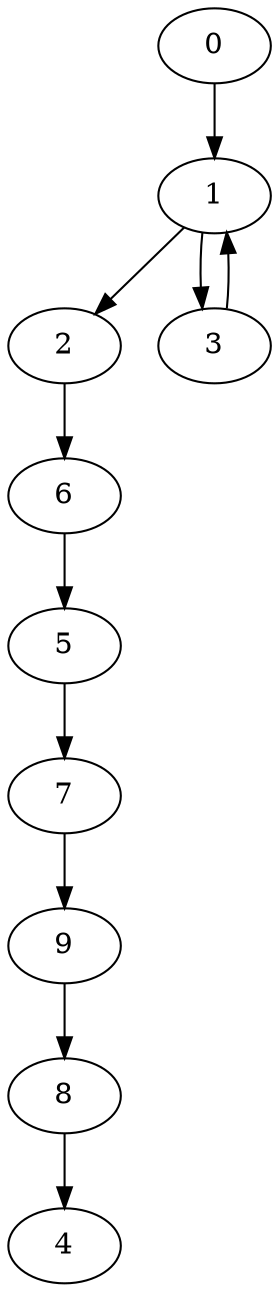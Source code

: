 digraph ProducerConsumerSystem {
  0 [initial="true", intval="buffer=0,produced=0,consumed=0", labels="ready,capacity_0", vloc="<Idle,Idle,Empty>", zone="(pt==0 && ct==0 && pt==ct)"]
  1 [intval="buffer=1,produced=0,consumed=0", labels="ready,capacity_1_2", vloc="<Idle,Idle,Partial>", zone="(0<=pt<=4 && 0<=ct<=4 && pt==ct)"]
  2 [intval="buffer=2,produced=0,consumed=0", labels="ready,capacity_1_2", vloc="<Idle,Idle,Partial>", zone="(0<=pt<=4 && 0<=ct<=4 && pt==ct)"]
  3 [intval="buffer=2,produced=0,consumed=0", labels="ready,capacity_3", vloc="<Idle,Idle,Full>", zone="(0<=pt<=4 && 0<=ct<=4 && pt==ct)"]
  4 [intval="buffer=2,produced=1,consumed=1", labels="ready,capacity_3", vloc="<Idle,Idle,Full>", zone="(2<=pt<=3 && 2<=ct<=4 && -2<=pt-ct<=0)"]
  5 [intval="buffer=1,produced=0,consumed=0", labels="ready,busy,capacity_1_2", vloc="<Idle,Processing,Partial>", zone="(1<=pt<=5 && 0<=ct<=2 && 1<=pt-ct<=4)"]
  6 [intval="buffer=2,produced=0,consumed=0", labels="ready,busy,capacity_1_2", vloc="<Idle,Processing,Partial>", zone="(1<=pt<=4 && ct==0 && 1<=pt-ct<=4)"]
  7 [intval="buffer=2,produced=0,consumed=0", labels="ready,busy,capacity_3", vloc="<Idle,Processing,Full>", zone="(1<=pt<=5 && 0<=ct<=2 && 1<=pt-ct<=4)"]
  8 [intval="buffer=2,produced=0,consumed=1", labels="ready,busy,capacity_3", vloc="<Working,Idle,Full>", zone="(0<=pt<=2 && 1<=ct<=2 && -2<=pt-ct<=0)"]
  9 [intval="buffer=2,produced=0,consumed=0", labels="busy,capacity_3", vloc="<Working,Processing,Full>", zone="(pt==0 && 0<=ct<=2 && -2<=pt-ct<=0)"]
  0 -> 1 [vedge="<buffer@produce>"]
  1 -> 2 [vedge="<buffer@produce>"]
  1 -> 3 [vedge="<buffer@produce>"]
  2 -> 6 [vedge="<consumer@consume>"]
  3 -> 1 [vedge="<buffer@consume>"]
  5 -> 7 [vedge="<buffer@produce>"]
  6 -> 5 [vedge="<buffer@consume>"]
  7 -> 9 [vedge="<producer@produce>"]
  8 -> 4 [vedge="<producer@produce>"]
  9 -> 8 [vedge="<consumer@consume>"]
}

